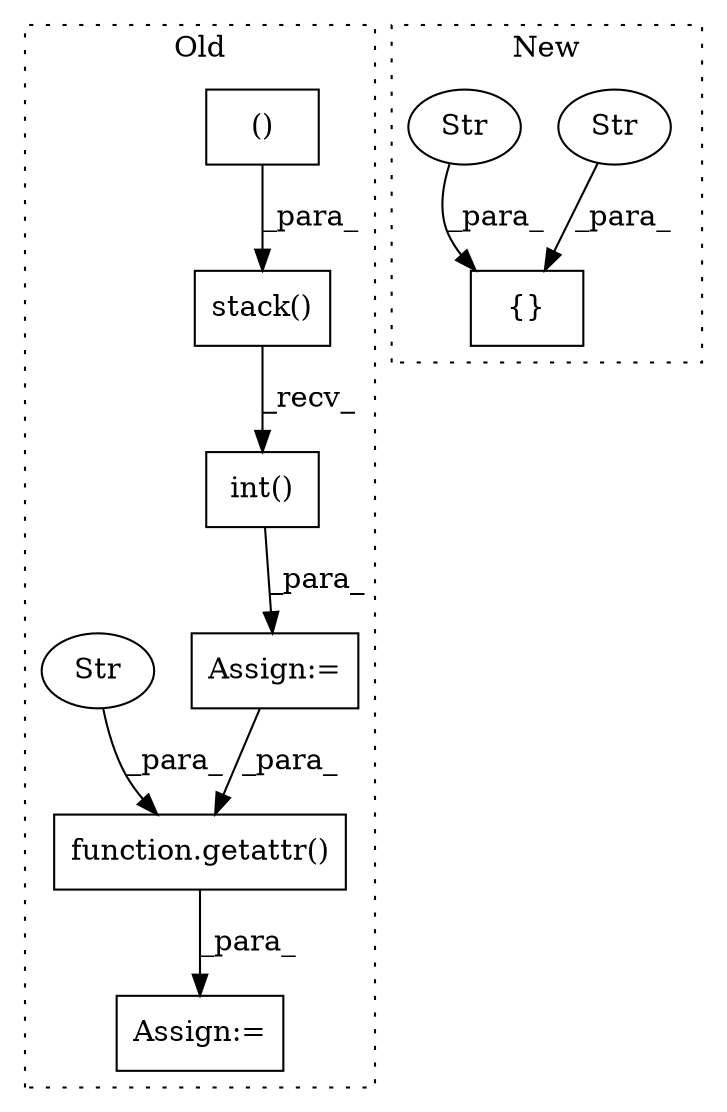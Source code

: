 digraph G {
subgraph cluster0 {
1 [label="int()" a="75" s="1823" l="68" shape="box"];
3 [label="()" a="54" s="1851" l="30" shape="box"];
6 [label="function.getattr()" a="75" s="1904,1933" l="8,1" shape="box"];
7 [label="Str" a="66" s="1920" l="7" shape="ellipse"];
8 [label="Assign:=" a="68" s="1820" l="3" shape="box"];
9 [label="stack()" a="75" s="1823,1882" l="12,1" shape="box"];
10 [label="Assign:=" a="68" s="1901" l="3" shape="box"];
label = "Old";
style="dotted";
}
subgraph cluster1 {
2 [label="{}" a="59" s="3271,3308" l="1,0" shape="box"];
4 [label="Str" a="66" s="3300" l="8" shape="ellipse"];
5 [label="Str" a="66" s="3286" l="12" shape="ellipse"];
label = "New";
style="dotted";
}
1 -> 8 [label="_para_"];
3 -> 9 [label="_para_"];
4 -> 2 [label="_para_"];
5 -> 2 [label="_para_"];
6 -> 10 [label="_para_"];
7 -> 6 [label="_para_"];
8 -> 6 [label="_para_"];
9 -> 1 [label="_recv_"];
}
